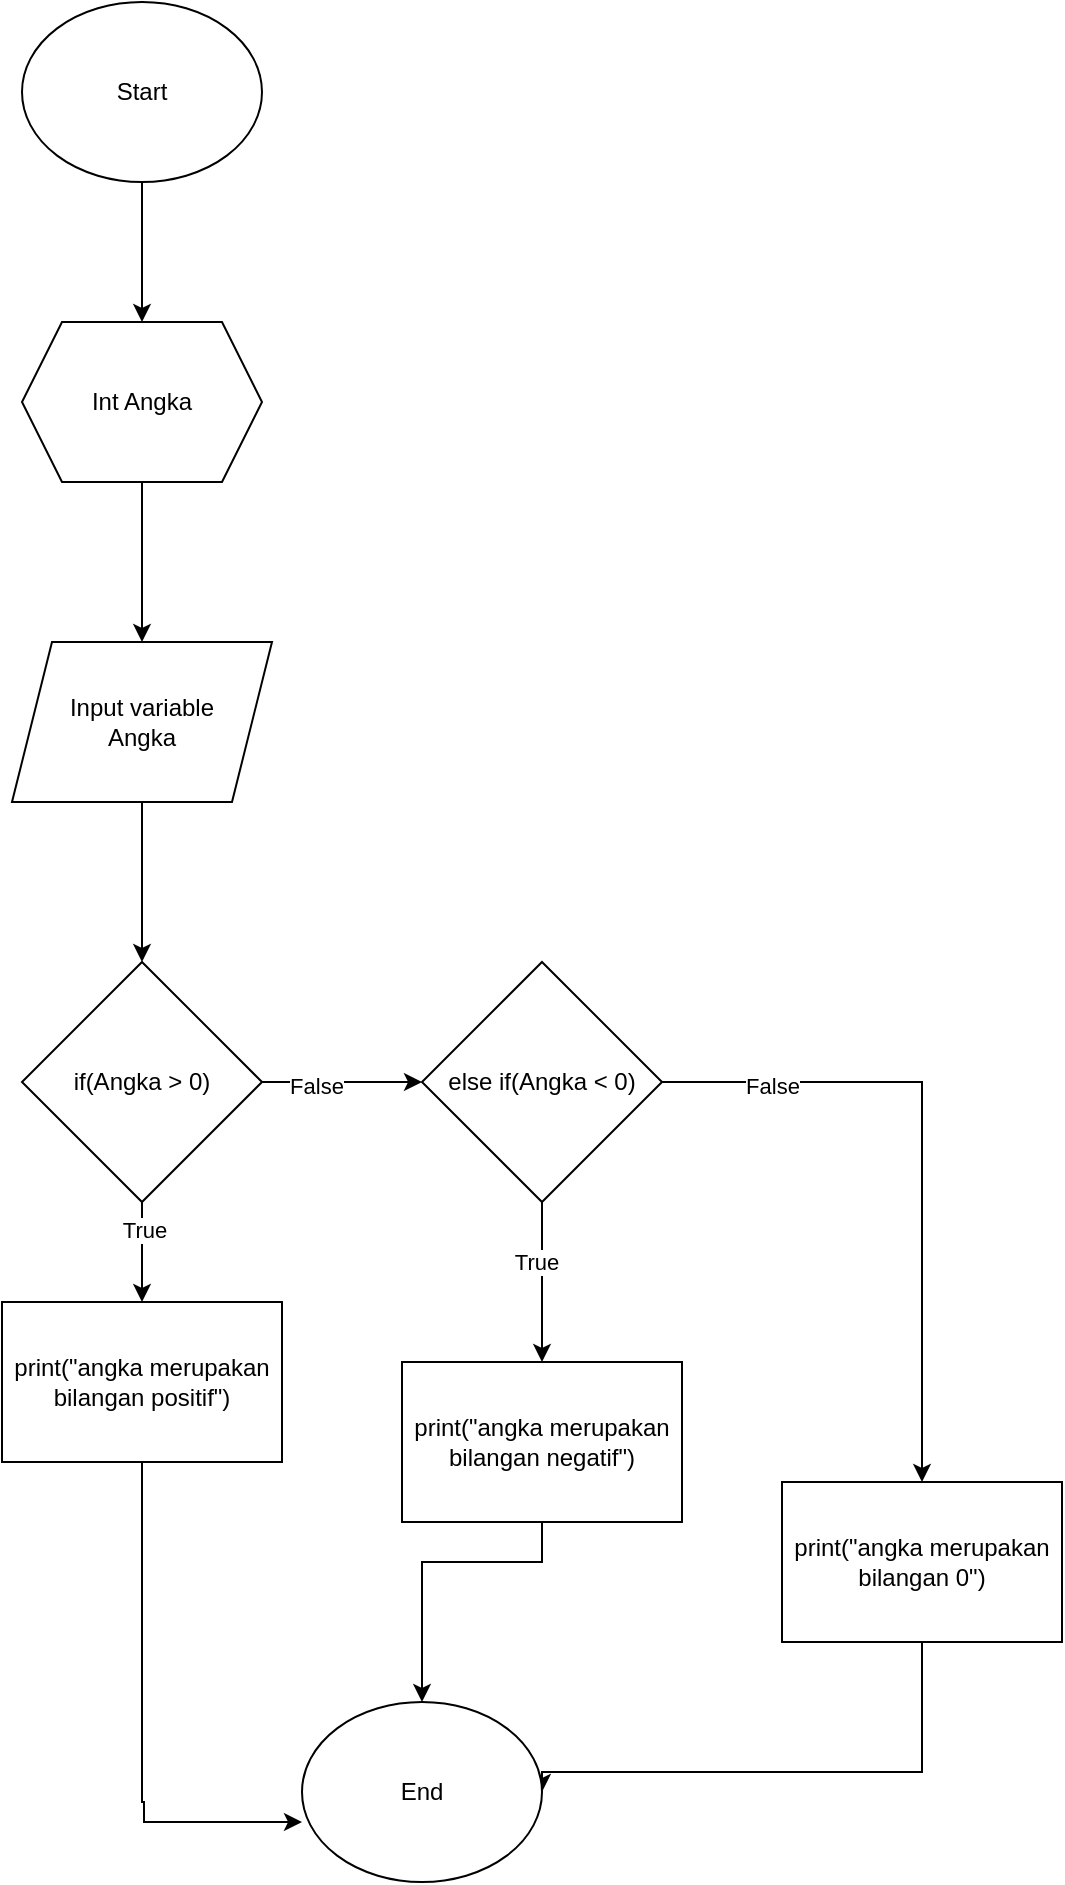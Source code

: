 <mxfile version="26.0.16">
  <diagram id="C5RBs43oDa-KdzZeNtuy" name="Page-1">
    <mxGraphModel dx="1095" dy="1143" grid="1" gridSize="10" guides="1" tooltips="1" connect="1" arrows="1" fold="1" page="1" pageScale="1" pageWidth="827" pageHeight="1169" math="0" shadow="0">
      <root>
        <mxCell id="WIyWlLk6GJQsqaUBKTNV-0" />
        <mxCell id="WIyWlLk6GJQsqaUBKTNV-1" parent="WIyWlLk6GJQsqaUBKTNV-0" />
        <mxCell id="A8bEqmKdppgVQUGWmIFX-0" value="Start" style="ellipse;whiteSpace=wrap;html=1;" vertex="1" parent="WIyWlLk6GJQsqaUBKTNV-1">
          <mxGeometry x="159" y="60" width="120" height="90" as="geometry" />
        </mxCell>
        <mxCell id="A8bEqmKdppgVQUGWmIFX-2" value="Input variable&lt;div&gt;Angka&lt;/div&gt;" style="shape=parallelogram;perimeter=parallelogramPerimeter;whiteSpace=wrap;html=1;fixedSize=1;" vertex="1" parent="WIyWlLk6GJQsqaUBKTNV-1">
          <mxGeometry x="154" y="380" width="130" height="80" as="geometry" />
        </mxCell>
        <mxCell id="A8bEqmKdppgVQUGWmIFX-14" style="edgeStyle=orthogonalEdgeStyle;rounded=0;orthogonalLoop=1;jettySize=auto;html=1;" edge="1" parent="WIyWlLk6GJQsqaUBKTNV-1" source="A8bEqmKdppgVQUGWmIFX-3" target="A8bEqmKdppgVQUGWmIFX-5">
          <mxGeometry relative="1" as="geometry" />
        </mxCell>
        <mxCell id="A8bEqmKdppgVQUGWmIFX-24" value="False" style="edgeLabel;html=1;align=center;verticalAlign=middle;resizable=0;points=[];" vertex="1" connectable="0" parent="A8bEqmKdppgVQUGWmIFX-14">
          <mxGeometry x="-0.33" y="-2" relative="1" as="geometry">
            <mxPoint as="offset" />
          </mxGeometry>
        </mxCell>
        <mxCell id="A8bEqmKdppgVQUGWmIFX-15" style="edgeStyle=orthogonalEdgeStyle;rounded=0;orthogonalLoop=1;jettySize=auto;html=1;" edge="1" parent="WIyWlLk6GJQsqaUBKTNV-1" source="A8bEqmKdppgVQUGWmIFX-3" target="A8bEqmKdppgVQUGWmIFX-4">
          <mxGeometry relative="1" as="geometry" />
        </mxCell>
        <mxCell id="A8bEqmKdppgVQUGWmIFX-25" value="True" style="edgeLabel;html=1;align=center;verticalAlign=middle;resizable=0;points=[];" vertex="1" connectable="0" parent="A8bEqmKdppgVQUGWmIFX-15">
          <mxGeometry x="-0.444" y="1" relative="1" as="geometry">
            <mxPoint as="offset" />
          </mxGeometry>
        </mxCell>
        <mxCell id="A8bEqmKdppgVQUGWmIFX-3" value="if(Angka &amp;gt; 0)" style="rhombus;whiteSpace=wrap;html=1;" vertex="1" parent="WIyWlLk6GJQsqaUBKTNV-1">
          <mxGeometry x="159" y="540" width="120" height="120" as="geometry" />
        </mxCell>
        <mxCell id="A8bEqmKdppgVQUGWmIFX-4" value="print(&quot;angka merupakan bilangan positif&quot;)" style="rounded=0;whiteSpace=wrap;html=1;" vertex="1" parent="WIyWlLk6GJQsqaUBKTNV-1">
          <mxGeometry x="149" y="710" width="140" height="80" as="geometry" />
        </mxCell>
        <mxCell id="A8bEqmKdppgVQUGWmIFX-16" style="edgeStyle=orthogonalEdgeStyle;rounded=0;orthogonalLoop=1;jettySize=auto;html=1;" edge="1" parent="WIyWlLk6GJQsqaUBKTNV-1" source="A8bEqmKdppgVQUGWmIFX-5" target="A8bEqmKdppgVQUGWmIFX-6">
          <mxGeometry relative="1" as="geometry" />
        </mxCell>
        <mxCell id="A8bEqmKdppgVQUGWmIFX-26" value="True" style="edgeLabel;html=1;align=center;verticalAlign=middle;resizable=0;points=[];" vertex="1" connectable="0" parent="A8bEqmKdppgVQUGWmIFX-16">
          <mxGeometry x="-0.248" y="-3" relative="1" as="geometry">
            <mxPoint as="offset" />
          </mxGeometry>
        </mxCell>
        <mxCell id="A8bEqmKdppgVQUGWmIFX-17" style="edgeStyle=orthogonalEdgeStyle;rounded=0;orthogonalLoop=1;jettySize=auto;html=1;" edge="1" parent="WIyWlLk6GJQsqaUBKTNV-1" source="A8bEqmKdppgVQUGWmIFX-5" target="A8bEqmKdppgVQUGWmIFX-8">
          <mxGeometry relative="1" as="geometry" />
        </mxCell>
        <mxCell id="A8bEqmKdppgVQUGWmIFX-27" value="False" style="edgeLabel;html=1;align=center;verticalAlign=middle;resizable=0;points=[];" vertex="1" connectable="0" parent="A8bEqmKdppgVQUGWmIFX-17">
          <mxGeometry x="-0.67" y="-2" relative="1" as="geometry">
            <mxPoint as="offset" />
          </mxGeometry>
        </mxCell>
        <mxCell id="A8bEqmKdppgVQUGWmIFX-5" value="else if(Angka &amp;lt; 0)" style="rhombus;whiteSpace=wrap;html=1;" vertex="1" parent="WIyWlLk6GJQsqaUBKTNV-1">
          <mxGeometry x="359" y="540" width="120" height="120" as="geometry" />
        </mxCell>
        <mxCell id="A8bEqmKdppgVQUGWmIFX-21" style="edgeStyle=orthogonalEdgeStyle;rounded=0;orthogonalLoop=1;jettySize=auto;html=1;entryX=0.5;entryY=0;entryDx=0;entryDy=0;" edge="1" parent="WIyWlLk6GJQsqaUBKTNV-1" source="A8bEqmKdppgVQUGWmIFX-6" target="A8bEqmKdppgVQUGWmIFX-19">
          <mxGeometry relative="1" as="geometry">
            <Array as="points">
              <mxPoint x="419" y="840" />
              <mxPoint x="359" y="840" />
            </Array>
          </mxGeometry>
        </mxCell>
        <mxCell id="A8bEqmKdppgVQUGWmIFX-6" value="print(&quot;angka merupakan bilangan negatif&quot;)" style="rounded=0;whiteSpace=wrap;html=1;" vertex="1" parent="WIyWlLk6GJQsqaUBKTNV-1">
          <mxGeometry x="349" y="740" width="140" height="80" as="geometry" />
        </mxCell>
        <mxCell id="A8bEqmKdppgVQUGWmIFX-22" style="edgeStyle=orthogonalEdgeStyle;rounded=0;orthogonalLoop=1;jettySize=auto;html=1;entryX=1;entryY=0.5;entryDx=0;entryDy=0;" edge="1" parent="WIyWlLk6GJQsqaUBKTNV-1" source="A8bEqmKdppgVQUGWmIFX-8" target="A8bEqmKdppgVQUGWmIFX-19">
          <mxGeometry relative="1" as="geometry">
            <Array as="points">
              <mxPoint x="609" y="945" />
            </Array>
          </mxGeometry>
        </mxCell>
        <mxCell id="A8bEqmKdppgVQUGWmIFX-8" value="print(&quot;angka merupakan bilangan 0&quot;)" style="rounded=0;whiteSpace=wrap;html=1;" vertex="1" parent="WIyWlLk6GJQsqaUBKTNV-1">
          <mxGeometry x="539" y="800" width="140" height="80" as="geometry" />
        </mxCell>
        <mxCell id="A8bEqmKdppgVQUGWmIFX-9" value="Int Angka" style="shape=hexagon;perimeter=hexagonPerimeter2;whiteSpace=wrap;html=1;fixedSize=1;" vertex="1" parent="WIyWlLk6GJQsqaUBKTNV-1">
          <mxGeometry x="159" y="220" width="120" height="80" as="geometry" />
        </mxCell>
        <mxCell id="A8bEqmKdppgVQUGWmIFX-10" value="" style="endArrow=classic;html=1;rounded=0;exitX=0.5;exitY=1;exitDx=0;exitDy=0;" edge="1" parent="WIyWlLk6GJQsqaUBKTNV-1" source="A8bEqmKdppgVQUGWmIFX-0" target="A8bEqmKdppgVQUGWmIFX-9">
          <mxGeometry width="50" height="50" relative="1" as="geometry">
            <mxPoint x="219" y="200" as="sourcePoint" />
            <mxPoint x="269" y="150" as="targetPoint" />
          </mxGeometry>
        </mxCell>
        <mxCell id="A8bEqmKdppgVQUGWmIFX-11" value="" style="endArrow=classic;html=1;rounded=0;exitX=0.5;exitY=1;exitDx=0;exitDy=0;" edge="1" parent="WIyWlLk6GJQsqaUBKTNV-1" source="A8bEqmKdppgVQUGWmIFX-9" target="A8bEqmKdppgVQUGWmIFX-2">
          <mxGeometry width="50" height="50" relative="1" as="geometry">
            <mxPoint x="269" y="340" as="sourcePoint" />
            <mxPoint x="319" y="290" as="targetPoint" />
          </mxGeometry>
        </mxCell>
        <mxCell id="A8bEqmKdppgVQUGWmIFX-12" value="" style="endArrow=classic;html=1;rounded=0;exitX=0.5;exitY=1;exitDx=0;exitDy=0;" edge="1" parent="WIyWlLk6GJQsqaUBKTNV-1" source="A8bEqmKdppgVQUGWmIFX-2" target="A8bEqmKdppgVQUGWmIFX-3">
          <mxGeometry width="50" height="50" relative="1" as="geometry">
            <mxPoint x="239" y="540" as="sourcePoint" />
            <mxPoint x="289" y="490" as="targetPoint" />
          </mxGeometry>
        </mxCell>
        <mxCell id="A8bEqmKdppgVQUGWmIFX-19" value="End" style="ellipse;whiteSpace=wrap;html=1;" vertex="1" parent="WIyWlLk6GJQsqaUBKTNV-1">
          <mxGeometry x="299" y="910" width="120" height="90" as="geometry" />
        </mxCell>
        <mxCell id="A8bEqmKdppgVQUGWmIFX-20" style="edgeStyle=orthogonalEdgeStyle;rounded=0;orthogonalLoop=1;jettySize=auto;html=1;entryX=0;entryY=0.667;entryDx=0;entryDy=0;entryPerimeter=0;exitX=0.5;exitY=1;exitDx=0;exitDy=0;" edge="1" parent="WIyWlLk6GJQsqaUBKTNV-1" source="A8bEqmKdppgVQUGWmIFX-4" target="A8bEqmKdppgVQUGWmIFX-19">
          <mxGeometry relative="1" as="geometry">
            <Array as="points">
              <mxPoint x="219" y="960" />
              <mxPoint x="220" y="960" />
              <mxPoint x="220" y="970" />
            </Array>
          </mxGeometry>
        </mxCell>
      </root>
    </mxGraphModel>
  </diagram>
</mxfile>
